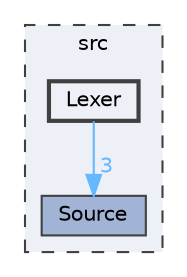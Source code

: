 digraph "/Users/henry/workspace/reflex-compiler/src/Lexer"
{
 // LATEX_PDF_SIZE
  bgcolor="transparent";
  edge [fontname=Helvetica,fontsize=10,labelfontname=Helvetica,labelfontsize=10];
  node [fontname=Helvetica,fontsize=10,shape=box,height=0.2,width=0.4];
  compound=true
  subgraph clusterdir_68267d1309a1af8e8297ef4c3efbcdba {
    graph [ bgcolor="#edf0f7", pencolor="grey25", label="src", fontname=Helvetica,fontsize=10 style="filled,dashed", URL="dir_68267d1309a1af8e8297ef4c3efbcdba.html",tooltip=""]
  dir_123431c39e1bae3443d48e4d72eed89b [label="Source", fillcolor="#a2b4d6", color="grey25", style="filled", URL="dir_123431c39e1bae3443d48e4d72eed89b.html",tooltip=""];
  dir_88e39be520f2098fac593fc831bd088d [label="Lexer", fillcolor="#edf0f7", color="grey25", style="filled,bold", URL="dir_88e39be520f2098fac593fc831bd088d.html",tooltip=""];
  }
  dir_88e39be520f2098fac593fc831bd088d->dir_123431c39e1bae3443d48e4d72eed89b [headlabel="3", labeldistance=1.5 headhref="dir_000004_000008.html" color="steelblue1" fontcolor="steelblue1"];
}
